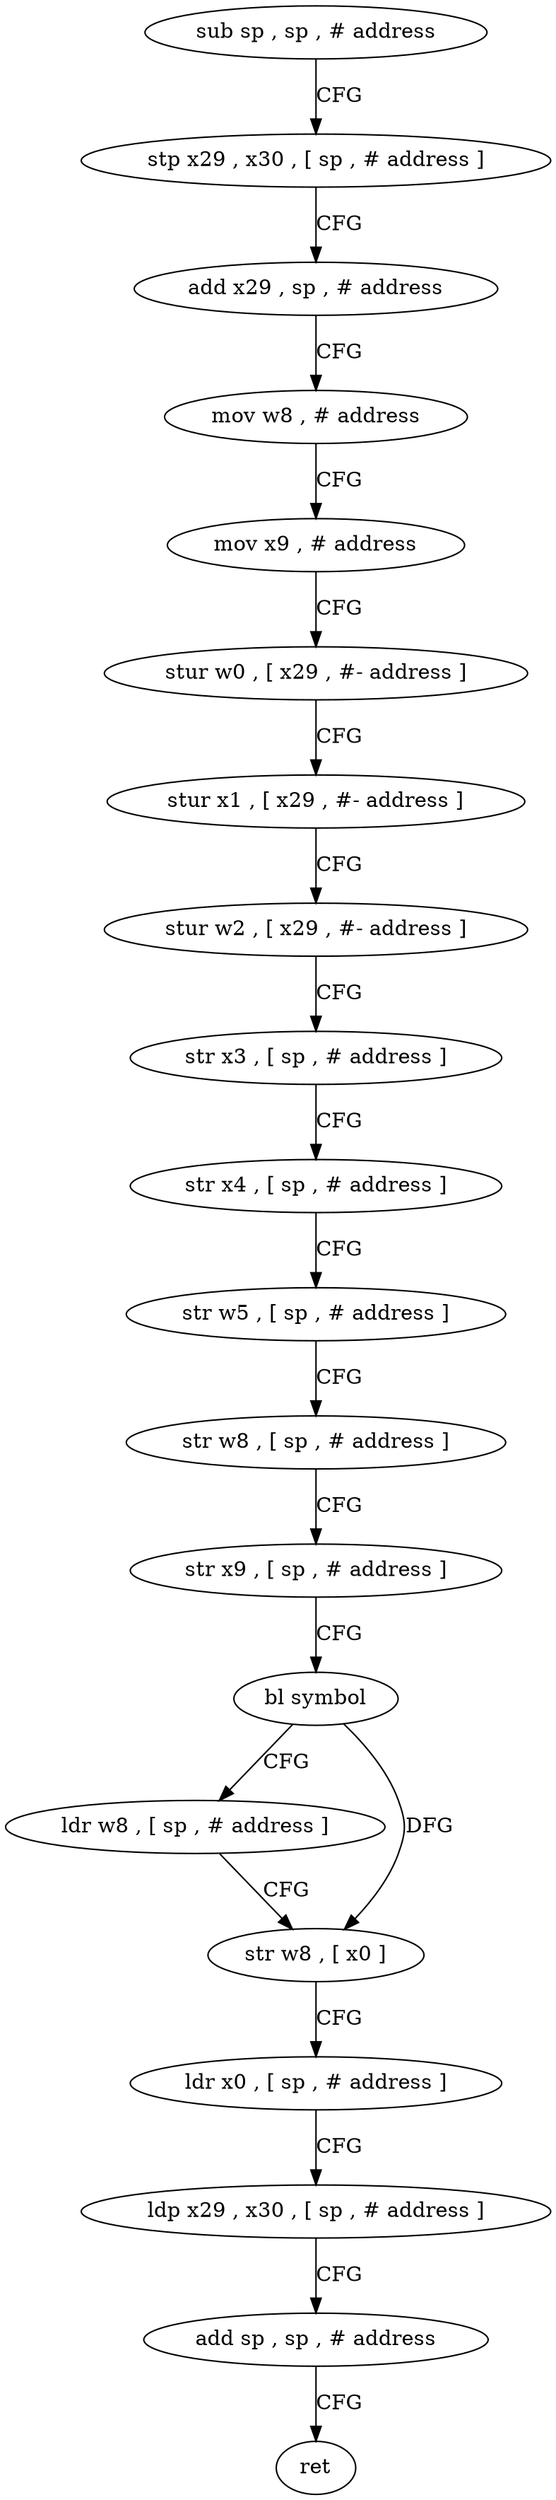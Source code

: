 digraph "func" {
"4211704" [label = "sub sp , sp , # address" ]
"4211708" [label = "stp x29 , x30 , [ sp , # address ]" ]
"4211712" [label = "add x29 , sp , # address" ]
"4211716" [label = "mov w8 , # address" ]
"4211720" [label = "mov x9 , # address" ]
"4211724" [label = "stur w0 , [ x29 , #- address ]" ]
"4211728" [label = "stur x1 , [ x29 , #- address ]" ]
"4211732" [label = "stur w2 , [ x29 , #- address ]" ]
"4211736" [label = "str x3 , [ sp , # address ]" ]
"4211740" [label = "str x4 , [ sp , # address ]" ]
"4211744" [label = "str w5 , [ sp , # address ]" ]
"4211748" [label = "str w8 , [ sp , # address ]" ]
"4211752" [label = "str x9 , [ sp , # address ]" ]
"4211756" [label = "bl symbol" ]
"4211760" [label = "ldr w8 , [ sp , # address ]" ]
"4211764" [label = "str w8 , [ x0 ]" ]
"4211768" [label = "ldr x0 , [ sp , # address ]" ]
"4211772" [label = "ldp x29 , x30 , [ sp , # address ]" ]
"4211776" [label = "add sp , sp , # address" ]
"4211780" [label = "ret" ]
"4211704" -> "4211708" [ label = "CFG" ]
"4211708" -> "4211712" [ label = "CFG" ]
"4211712" -> "4211716" [ label = "CFG" ]
"4211716" -> "4211720" [ label = "CFG" ]
"4211720" -> "4211724" [ label = "CFG" ]
"4211724" -> "4211728" [ label = "CFG" ]
"4211728" -> "4211732" [ label = "CFG" ]
"4211732" -> "4211736" [ label = "CFG" ]
"4211736" -> "4211740" [ label = "CFG" ]
"4211740" -> "4211744" [ label = "CFG" ]
"4211744" -> "4211748" [ label = "CFG" ]
"4211748" -> "4211752" [ label = "CFG" ]
"4211752" -> "4211756" [ label = "CFG" ]
"4211756" -> "4211760" [ label = "CFG" ]
"4211756" -> "4211764" [ label = "DFG" ]
"4211760" -> "4211764" [ label = "CFG" ]
"4211764" -> "4211768" [ label = "CFG" ]
"4211768" -> "4211772" [ label = "CFG" ]
"4211772" -> "4211776" [ label = "CFG" ]
"4211776" -> "4211780" [ label = "CFG" ]
}
